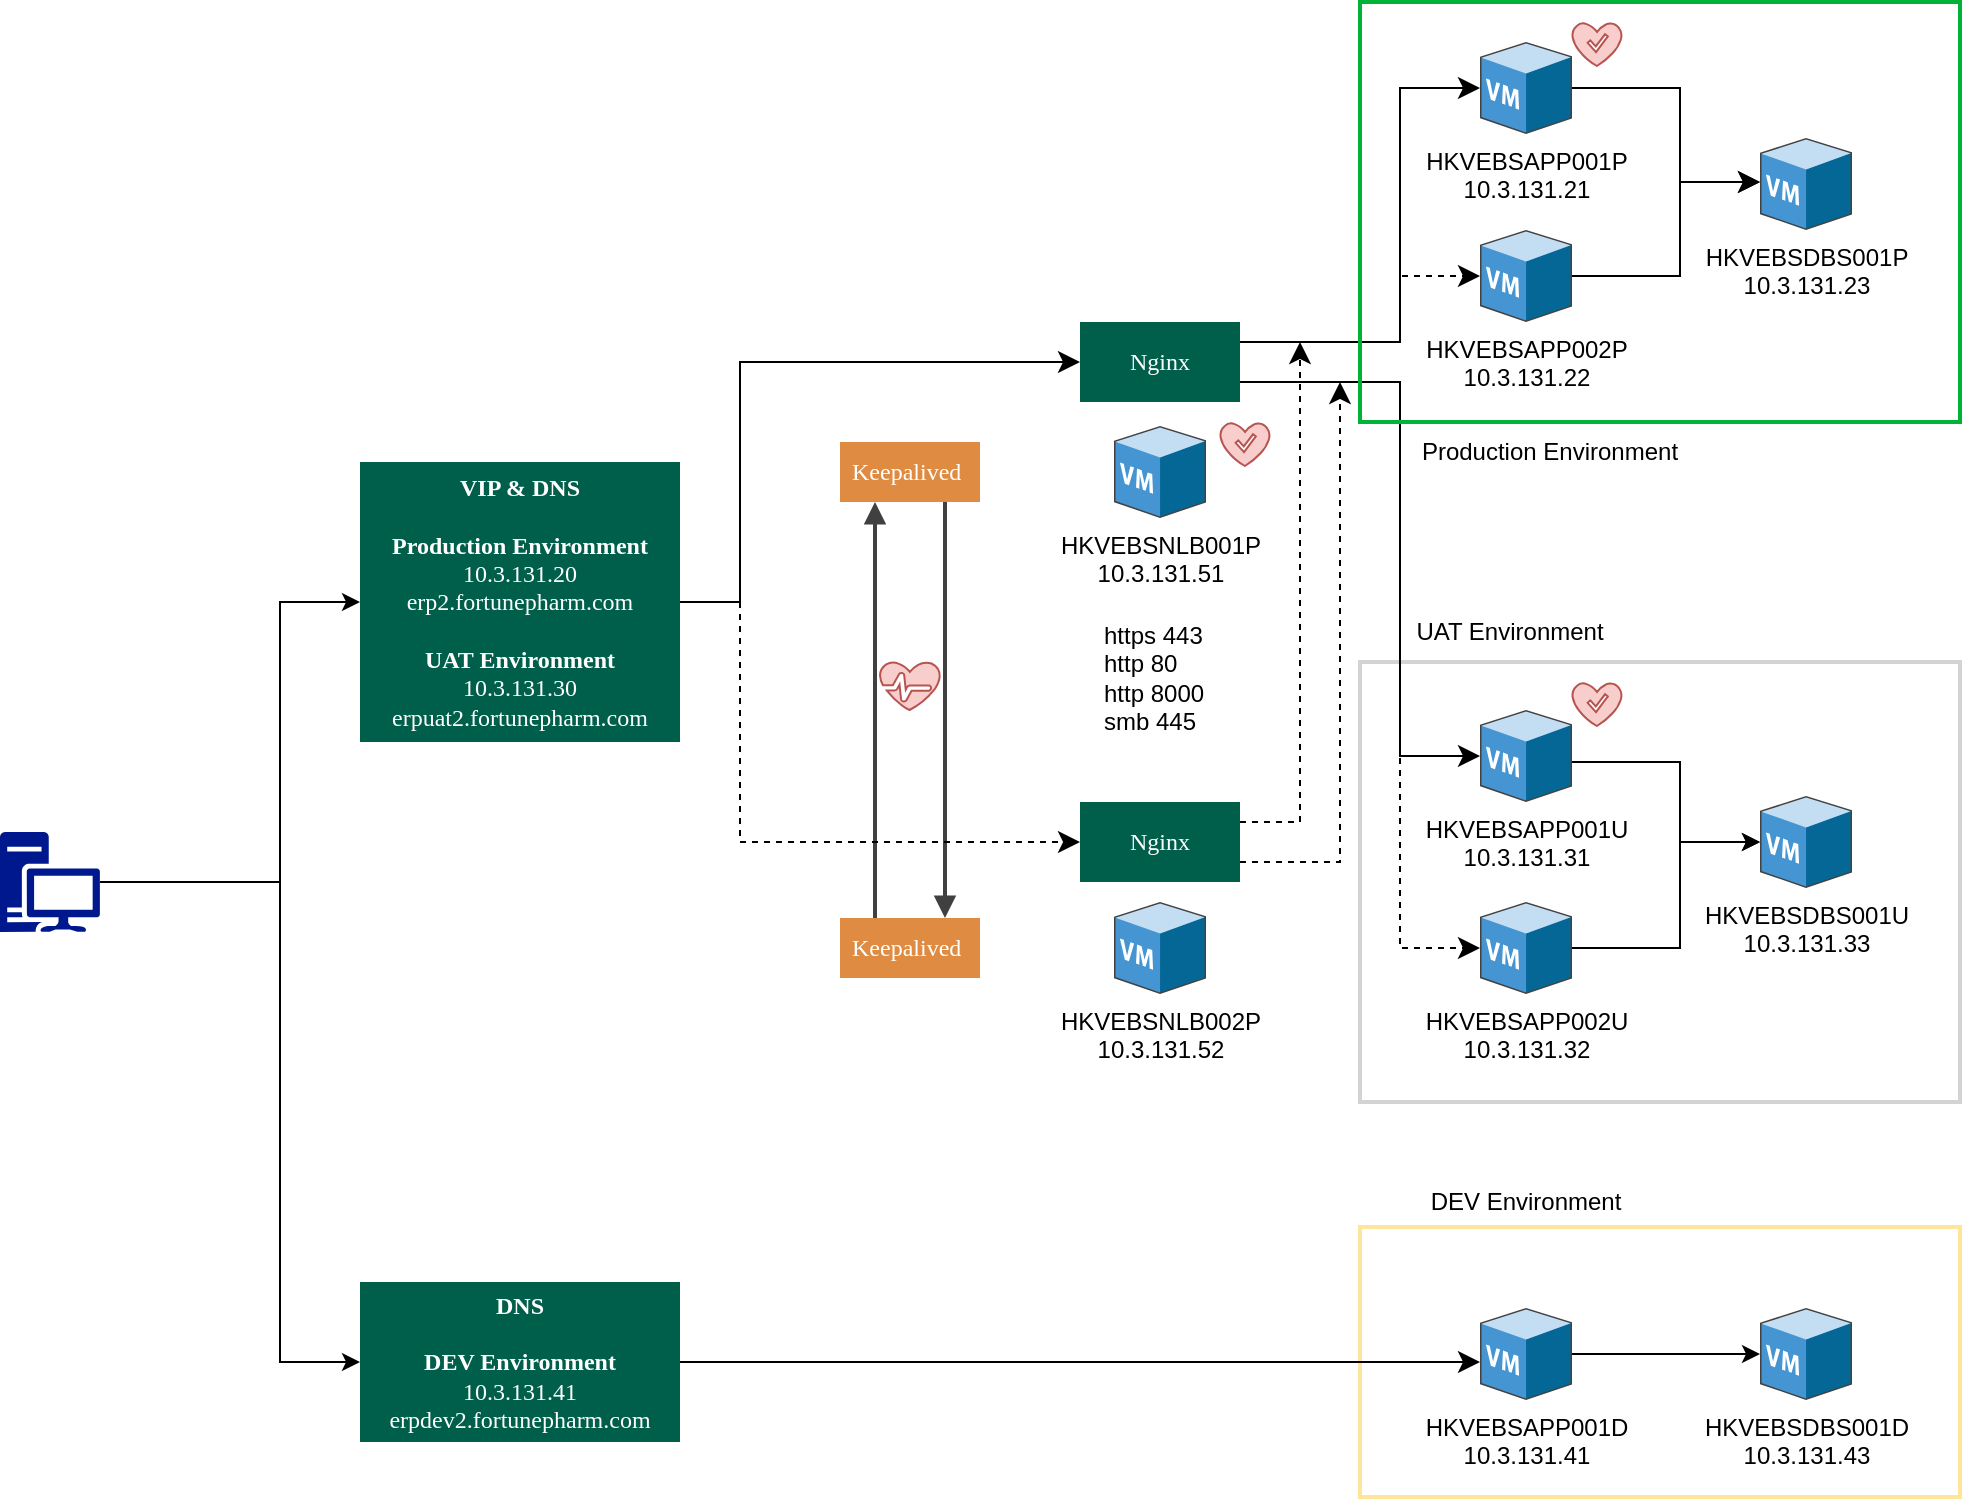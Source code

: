 <mxfile version="28.0.7">
  <diagram name="Page-1" id="8VxB4BbqgODA6P-S_9Hg">
    <mxGraphModel dx="1251" dy="694" grid="1" gridSize="10" guides="1" tooltips="1" connect="1" arrows="1" fold="1" page="1" pageScale="1" pageWidth="1169" pageHeight="827" math="0" shadow="0">
      <root>
        <mxCell id="0" />
        <mxCell id="1" parent="0" />
        <mxCell id="eBox8F9J_3k4DlokBTBl-56" value="" style="rounded=0;whiteSpace=wrap;html=1;strokeWidth=2;strokeColor=#FFE599;fillColor=none;" parent="1" vertex="1">
          <mxGeometry x="780" y="652.5" width="300" height="135" as="geometry" />
        </mxCell>
        <mxCell id="eBox8F9J_3k4DlokBTBl-44" value="" style="rounded=0;whiteSpace=wrap;html=1;fillColor=none;strokeColor=#d3d3d3;strokeWidth=2;" parent="1" vertex="1">
          <mxGeometry x="780" y="370" width="300" height="220" as="geometry" />
        </mxCell>
        <mxCell id="eBox8F9J_3k4DlokBTBl-2" value="&lt;div style=&quot;&quot;&gt;&lt;span style=&quot;background-color: transparent; color: light-dark(rgb(255, 255, 255), rgb(18, 18, 18));&quot;&gt;&lt;b&gt;VIP &amp;amp; DNS&lt;br&gt;&lt;br&gt;Production Environment&lt;/b&gt;&lt;/span&gt;&lt;/div&gt;&lt;div style=&quot;&quot;&gt;&lt;span style=&quot;background-color: transparent; color: light-dark(rgb(255, 255, 255), rgb(18, 18, 18));&quot;&gt;10.3.131.20&lt;/span&gt;&lt;/div&gt;&lt;div&gt;erp2.fortunepharm.com&lt;br&gt;&lt;br&gt;&lt;/div&gt;&lt;div&gt;&lt;div&gt;&lt;span style=&quot;background-color: transparent; color: light-dark(rgb(255, 255, 255), rgb(18, 18, 18));&quot;&gt;&lt;b&gt;UAT Environment&lt;/b&gt;&lt;/span&gt;&lt;/div&gt;&lt;div&gt;10.3.131.30&lt;br&gt;erpuat2.fortunepharm.com&lt;/div&gt;&lt;/div&gt;" style="align=center;verticalAlign=middle;fontFamily=Tahoma;fillColor=#005f4b;strokeColor=none;fontColor=#ffffff;strokeWidth=2;html=1;whiteSpace=wrap;spacing=6;fontStyle=0" parent="1" vertex="1">
          <mxGeometry x="280" y="270" width="160" height="140" as="geometry" />
        </mxCell>
        <mxCell id="eBox8F9J_3k4DlokBTBl-4" value="Keepalived" style="align=left;verticalAlign=middle;fontFamily=Tahoma;fillColor=#df8c42;strokeColor=none;fontColor=#ffffff;strokeWidth=2;html=1;whiteSpace=wrap;spacing=6;fontStyle=0" parent="1" vertex="1">
          <mxGeometry x="520" y="260" width="70" height="30" as="geometry" />
        </mxCell>
        <mxCell id="eBox8F9J_3k4DlokBTBl-5" value="Keepalived" style="align=left;verticalAlign=middle;fontFamily=Tahoma;fillColor=#df8c42;strokeColor=none;fontColor=#ffffff;strokeWidth=2;html=1;whiteSpace=wrap;spacing=6;fontStyle=0" parent="1" vertex="1">
          <mxGeometry x="520" y="498" width="70" height="30" as="geometry" />
        </mxCell>
        <mxCell id="eBox8F9J_3k4DlokBTBl-6" value="&lt;div&gt;&lt;span style=&quot;background-color: transparent; color: light-dark(rgb(0, 0, 0), rgb(255, 255, 255));&quot;&gt;HKVEBSNLB001P&lt;/span&gt;&lt;/div&gt;&lt;div&gt;&lt;span style=&quot;background-color: transparent; color: light-dark(rgb(0, 0, 0), rgb(255, 255, 255));&quot;&gt;10.3.131.51&lt;/span&gt;&lt;/div&gt;" style="sketch=0;shadow=0;dashed=0;html=1;labelPosition=center;verticalLabelPosition=bottom;verticalAlign=top;align=center;outlineConnect=0;shape=mxgraph.veeam.3d.virtual_machine;" parent="1" vertex="1">
          <mxGeometry x="657" y="252" width="46" height="46" as="geometry" />
        </mxCell>
        <mxCell id="eBox8F9J_3k4DlokBTBl-7" value="&lt;div&gt;&lt;span style=&quot;background-color: transparent; color: light-dark(rgb(0, 0, 0), rgb(255, 255, 255));&quot;&gt;HKVEBSNLB002P&lt;/span&gt;&lt;/div&gt;&lt;div&gt;&lt;span style=&quot;background-color: transparent; color: light-dark(rgb(0, 0, 0), rgb(255, 255, 255));&quot;&gt;10.3.131.52&lt;/span&gt;&lt;/div&gt;" style="sketch=0;shadow=0;dashed=0;html=1;labelPosition=center;verticalLabelPosition=bottom;verticalAlign=top;align=center;outlineConnect=0;shape=mxgraph.veeam.3d.virtual_machine;" parent="1" vertex="1">
          <mxGeometry x="657" y="490" width="46" height="46" as="geometry" />
        </mxCell>
        <mxCell id="eBox8F9J_3k4DlokBTBl-8" value="" style="edgeStyle=none;rounded=0;html=1;entryX=0.25;entryY=1;jettySize=auto;orthogonalLoop=1;strokeColor=#404040;strokeWidth=2;fontColor=#000000;jumpStyle=none;endArrow=block;endFill=1;startArrow=none;exitX=0.25;exitY=0;exitDx=0;exitDy=0;entryDx=0;entryDy=0;" parent="1" source="eBox8F9J_3k4DlokBTBl-5" target="eBox8F9J_3k4DlokBTBl-4" edge="1">
          <mxGeometry width="100" relative="1" as="geometry">
            <mxPoint x="240" y="430" as="sourcePoint" />
            <mxPoint x="340" y="430" as="targetPoint" />
          </mxGeometry>
        </mxCell>
        <mxCell id="eBox8F9J_3k4DlokBTBl-9" value="" style="edgeStyle=none;rounded=0;html=1;entryX=0.75;entryY=0;jettySize=auto;orthogonalLoop=1;strokeColor=#404040;strokeWidth=2;fontColor=#000000;jumpStyle=none;endArrow=block;endFill=1;startArrow=none;exitX=0.75;exitY=1;exitDx=0;exitDy=0;entryDx=0;entryDy=0;" parent="1" source="eBox8F9J_3k4DlokBTBl-4" target="eBox8F9J_3k4DlokBTBl-5" edge="1">
          <mxGeometry width="100" relative="1" as="geometry">
            <mxPoint x="550" y="390" as="sourcePoint" />
            <mxPoint x="550" y="310" as="targetPoint" />
          </mxGeometry>
        </mxCell>
        <mxCell id="eBox8F9J_3k4DlokBTBl-10" value="" style="verticalLabelPosition=bottom;html=1;verticalAlign=top;align=center;strokeColor=#b85450;fillColor=#f8cecc;shape=mxgraph.azure.health_monitoring;" parent="1" vertex="1">
          <mxGeometry x="540" y="370" width="30" height="24" as="geometry" />
        </mxCell>
        <mxCell id="eBox8F9J_3k4DlokBTBl-13" value="" style="endArrow=classic;html=1;rounded=0;exitX=1;exitY=0.5;exitDx=0;exitDy=0;exitPerimeter=0;entryX=0;entryY=0.5;entryDx=0;entryDy=0;" parent="1" source="eBox8F9J_3k4DlokBTBl-63" target="eBox8F9J_3k4DlokBTBl-2" edge="1">
          <mxGeometry width="50" height="50" relative="1" as="geometry">
            <mxPoint x="220" y="340" as="sourcePoint" />
            <mxPoint x="560" y="380" as="targetPoint" />
            <Array as="points">
              <mxPoint x="240" y="480" />
              <mxPoint x="240" y="340" />
            </Array>
          </mxGeometry>
        </mxCell>
        <mxCell id="eBox8F9J_3k4DlokBTBl-15" value="" style="edgeStyle=elbowEdgeStyle;elbow=horizontal;endArrow=classic;html=1;curved=0;rounded=0;endSize=8;startSize=8;entryX=0;entryY=0.5;entryDx=0;entryDy=0;" parent="1" target="eBox8F9J_3k4DlokBTBl-17" edge="1">
          <mxGeometry width="50" height="50" relative="1" as="geometry">
            <mxPoint x="440" y="340" as="sourcePoint" />
            <mxPoint x="600" y="220" as="targetPoint" />
            <Array as="points">
              <mxPoint x="470" y="270" />
            </Array>
          </mxGeometry>
        </mxCell>
        <mxCell id="eBox8F9J_3k4DlokBTBl-17" value="&lt;div style=&quot;&quot;&gt;Nginx&lt;/div&gt;" style="align=center;verticalAlign=middle;fontFamily=Tahoma;fillColor=#005f4b;strokeColor=none;fontColor=#ffffff;strokeWidth=2;html=1;whiteSpace=wrap;spacing=6;fontStyle=0" parent="1" vertex="1">
          <mxGeometry x="640" y="200" width="80" height="40" as="geometry" />
        </mxCell>
        <mxCell id="eBox8F9J_3k4DlokBTBl-21" value="" style="edgeStyle=elbowEdgeStyle;elbow=horizontal;endArrow=classic;html=1;curved=0;rounded=0;endSize=8;startSize=8;entryX=0;entryY=0.5;entryDx=0;entryDy=0;exitX=1;exitY=0.5;exitDx=0;exitDy=0;dashed=1;" parent="1" source="eBox8F9J_3k4DlokBTBl-2" target="eBox8F9J_3k4DlokBTBl-22" edge="1">
          <mxGeometry width="50" height="50" relative="1" as="geometry">
            <mxPoint x="440" y="580" as="sourcePoint" />
            <mxPoint x="600" y="460" as="targetPoint" />
            <Array as="points">
              <mxPoint x="470" y="400" />
            </Array>
          </mxGeometry>
        </mxCell>
        <mxCell id="eBox8F9J_3k4DlokBTBl-22" value="&lt;div style=&quot;&quot;&gt;Nginx&lt;/div&gt;" style="align=center;verticalAlign=middle;fontFamily=Tahoma;fillColor=#005f4b;strokeColor=none;fontColor=#ffffff;strokeWidth=2;html=1;whiteSpace=wrap;spacing=6;fontStyle=0;dashed=1;" parent="1" vertex="1">
          <mxGeometry x="640" y="440" width="80" height="40" as="geometry" />
        </mxCell>
        <mxCell id="eBox8F9J_3k4DlokBTBl-24" value="&lt;div&gt;HKVEBSAPP001P&lt;/div&gt;&lt;div&gt;10.3.131.21&lt;/div&gt;" style="sketch=0;shadow=0;dashed=0;html=1;labelPosition=center;verticalLabelPosition=bottom;verticalAlign=top;align=center;outlineConnect=0;shape=mxgraph.veeam.3d.virtual_machine;" parent="1" vertex="1">
          <mxGeometry x="840" y="60" width="46" height="46" as="geometry" />
        </mxCell>
        <mxCell id="eBox8F9J_3k4DlokBTBl-25" value="&lt;div&gt;HKVEBSAPP002P&lt;/div&gt;&lt;div&gt;10.3.131.22&lt;/div&gt;" style="sketch=0;shadow=0;dashed=0;html=1;labelPosition=center;verticalLabelPosition=bottom;verticalAlign=top;align=center;outlineConnect=0;shape=mxgraph.veeam.3d.virtual_machine;" parent="1" vertex="1">
          <mxGeometry x="840" y="154" width="46" height="46" as="geometry" />
        </mxCell>
        <mxCell id="eBox8F9J_3k4DlokBTBl-39" value="" style="edgeStyle=orthogonalEdgeStyle;rounded=0;orthogonalLoop=1;jettySize=auto;html=1;" parent="1" source="eBox8F9J_3k4DlokBTBl-26" target="eBox8F9J_3k4DlokBTBl-34" edge="1">
          <mxGeometry relative="1" as="geometry">
            <Array as="points">
              <mxPoint x="940" y="420" />
              <mxPoint x="940" y="460" />
            </Array>
          </mxGeometry>
        </mxCell>
        <mxCell id="eBox8F9J_3k4DlokBTBl-26" value="&lt;div&gt;HKVEBSAPP001U&lt;/div&gt;&lt;div&gt;10.3.131.31&lt;/div&gt;" style="sketch=0;shadow=0;dashed=0;html=1;labelPosition=center;verticalLabelPosition=bottom;verticalAlign=top;align=center;outlineConnect=0;shape=mxgraph.veeam.3d.virtual_machine;" parent="1" vertex="1">
          <mxGeometry x="840" y="394" width="46" height="46" as="geometry" />
        </mxCell>
        <mxCell id="eBox8F9J_3k4DlokBTBl-38" value="" style="edgeStyle=orthogonalEdgeStyle;rounded=0;orthogonalLoop=1;jettySize=auto;html=1;" parent="1" source="eBox8F9J_3k4DlokBTBl-27" target="eBox8F9J_3k4DlokBTBl-34" edge="1">
          <mxGeometry relative="1" as="geometry">
            <Array as="points">
              <mxPoint x="940" y="513" />
              <mxPoint x="940" y="460" />
            </Array>
          </mxGeometry>
        </mxCell>
        <mxCell id="eBox8F9J_3k4DlokBTBl-27" value="&lt;div&gt;HKVEBSAPP002U&lt;/div&gt;&lt;div&gt;10.3.131.32&lt;/div&gt;" style="sketch=0;shadow=0;dashed=0;html=1;labelPosition=center;verticalLabelPosition=bottom;verticalAlign=top;align=center;outlineConnect=0;shape=mxgraph.veeam.3d.virtual_machine;" parent="1" vertex="1">
          <mxGeometry x="840" y="490" width="46" height="46" as="geometry" />
        </mxCell>
        <mxCell id="eBox8F9J_3k4DlokBTBl-28" value="" style="edgeStyle=elbowEdgeStyle;elbow=horizontal;endArrow=classic;html=1;curved=0;rounded=0;endSize=8;startSize=8;" parent="1" target="eBox8F9J_3k4DlokBTBl-24" edge="1">
          <mxGeometry width="50" height="50" relative="1" as="geometry">
            <mxPoint x="720" y="210" as="sourcePoint" />
            <mxPoint x="780" y="220" as="targetPoint" />
            <Array as="points">
              <mxPoint x="800" y="190" />
            </Array>
          </mxGeometry>
        </mxCell>
        <mxCell id="eBox8F9J_3k4DlokBTBl-29" value="" style="edgeStyle=elbowEdgeStyle;elbow=horizontal;endArrow=classic;html=1;curved=0;rounded=0;endSize=8;startSize=8;exitX=1;exitY=0.25;exitDx=0;exitDy=0;dashed=1;" parent="1" source="eBox8F9J_3k4DlokBTBl-17" target="eBox8F9J_3k4DlokBTBl-25" edge="1">
          <mxGeometry width="50" height="50" relative="1" as="geometry">
            <mxPoint x="720" y="220" as="sourcePoint" />
            <mxPoint x="1150" y="210" as="targetPoint" />
            <Array as="points">
              <mxPoint x="800" y="240" />
            </Array>
          </mxGeometry>
        </mxCell>
        <mxCell id="eBox8F9J_3k4DlokBTBl-31" value="" style="edgeStyle=elbowEdgeStyle;elbow=horizontal;endArrow=classic;html=1;curved=0;rounded=0;endSize=8;startSize=8;exitX=1;exitY=0.75;exitDx=0;exitDy=0;" parent="1" source="eBox8F9J_3k4DlokBTBl-17" target="eBox8F9J_3k4DlokBTBl-26" edge="1">
          <mxGeometry width="50" height="50" relative="1" as="geometry">
            <mxPoint x="810" y="270" as="sourcePoint" />
            <mxPoint x="930" y="335" as="targetPoint" />
            <Array as="points">
              <mxPoint x="800" y="320" />
            </Array>
          </mxGeometry>
        </mxCell>
        <mxCell id="eBox8F9J_3k4DlokBTBl-32" value="" style="edgeStyle=elbowEdgeStyle;elbow=horizontal;endArrow=classic;html=1;curved=0;rounded=0;endSize=8;startSize=8;dashed=1;" parent="1" target="eBox8F9J_3k4DlokBTBl-27" edge="1">
          <mxGeometry width="50" height="50" relative="1" as="geometry">
            <mxPoint x="730" y="230" as="sourcePoint" />
            <mxPoint x="1100" y="415" as="targetPoint" />
            <Array as="points">
              <mxPoint x="800" y="370" />
            </Array>
          </mxGeometry>
        </mxCell>
        <mxCell id="eBox8F9J_3k4DlokBTBl-33" value="&lt;div&gt;HKVEBSDBS001P&lt;/div&gt;&lt;div&gt;10.3.131.23&lt;/div&gt;" style="sketch=0;shadow=0;dashed=0;html=1;labelPosition=center;verticalLabelPosition=bottom;verticalAlign=top;align=center;outlineConnect=0;shape=mxgraph.veeam.3d.virtual_machine;" parent="1" vertex="1">
          <mxGeometry x="980" y="108" width="46" height="46" as="geometry" />
        </mxCell>
        <mxCell id="eBox8F9J_3k4DlokBTBl-34" value="&lt;div&gt;HKVEBSDBS001U&lt;/div&gt;&lt;div&gt;10.3.131.33&lt;/div&gt;" style="sketch=0;shadow=0;dashed=0;html=1;labelPosition=center;verticalLabelPosition=bottom;verticalAlign=top;align=center;outlineConnect=0;shape=mxgraph.veeam.3d.virtual_machine;" parent="1" vertex="1">
          <mxGeometry x="980" y="437" width="46" height="46" as="geometry" />
        </mxCell>
        <mxCell id="eBox8F9J_3k4DlokBTBl-35" value="" style="edgeStyle=elbowEdgeStyle;elbow=horizontal;endArrow=classic;html=1;curved=0;rounded=0;endSize=8;startSize=8;" parent="1" source="eBox8F9J_3k4DlokBTBl-24" target="eBox8F9J_3k4DlokBTBl-33" edge="1">
          <mxGeometry width="50" height="50" relative="1" as="geometry">
            <mxPoint x="820" y="203" as="sourcePoint" />
            <mxPoint x="970" y="130" as="targetPoint" />
            <Array as="points">
              <mxPoint x="940" y="130" />
            </Array>
          </mxGeometry>
        </mxCell>
        <mxCell id="eBox8F9J_3k4DlokBTBl-36" value="" style="edgeStyle=elbowEdgeStyle;elbow=horizontal;endArrow=classic;html=1;curved=0;rounded=0;endSize=8;startSize=8;" parent="1" source="eBox8F9J_3k4DlokBTBl-25" edge="1">
          <mxGeometry width="50" height="50" relative="1" as="geometry">
            <mxPoint x="1030" y="263" as="sourcePoint" />
            <mxPoint x="980" y="130" as="targetPoint" />
            <Array as="points">
              <mxPoint x="940" y="150" />
            </Array>
          </mxGeometry>
        </mxCell>
        <mxCell id="eBox8F9J_3k4DlokBTBl-43" value="" style="rounded=0;whiteSpace=wrap;html=1;fillColor=none;strokeColor=#00B336;strokeWidth=2;" parent="1" vertex="1">
          <mxGeometry x="780" y="40" width="300" height="210" as="geometry" />
        </mxCell>
        <mxCell id="eBox8F9J_3k4DlokBTBl-41" value="" style="edgeStyle=elbowEdgeStyle;elbow=horizontal;endArrow=classic;html=1;curved=0;rounded=0;endSize=8;startSize=8;exitX=1;exitY=0.5;exitDx=0;exitDy=0;dashed=1;" parent="1" edge="1">
          <mxGeometry width="50" height="50" relative="1" as="geometry">
            <mxPoint x="720" y="450" as="sourcePoint" />
            <mxPoint x="750" y="210" as="targetPoint" />
            <Array as="points">
              <mxPoint x="750" y="430" />
            </Array>
          </mxGeometry>
        </mxCell>
        <mxCell id="eBox8F9J_3k4DlokBTBl-42" value="" style="edgeStyle=elbowEdgeStyle;elbow=horizontal;endArrow=classic;html=1;curved=0;rounded=0;endSize=8;startSize=8;exitX=1;exitY=0.75;exitDx=0;exitDy=0;dashed=1;" parent="1" source="eBox8F9J_3k4DlokBTBl-22" edge="1">
          <mxGeometry width="50" height="50" relative="1" as="geometry">
            <mxPoint x="990" y="660" as="sourcePoint" />
            <mxPoint x="770" y="230" as="targetPoint" />
            <Array as="points">
              <mxPoint x="770" y="330" />
            </Array>
          </mxGeometry>
        </mxCell>
        <mxCell id="eBox8F9J_3k4DlokBTBl-46" value="Production Environment" style="text;html=1;align=center;verticalAlign=middle;whiteSpace=wrap;rounded=0;" parent="1" vertex="1">
          <mxGeometry x="800" y="250" width="150" height="30" as="geometry" />
        </mxCell>
        <mxCell id="eBox8F9J_3k4DlokBTBl-47" value="UAT Environment" style="text;html=1;align=center;verticalAlign=middle;whiteSpace=wrap;rounded=0;" parent="1" vertex="1">
          <mxGeometry x="780" y="340" width="150" height="30" as="geometry" />
        </mxCell>
        <mxCell id="eBox8F9J_3k4DlokBTBl-49" value="" style="verticalLabelPosition=bottom;html=1;verticalAlign=top;align=center;strokeColor=#b85450;fillColor=#f8cecc;shape=mxgraph.azure.healthy;" parent="1" vertex="1">
          <mxGeometry x="886" y="50" width="25" height="22" as="geometry" />
        </mxCell>
        <mxCell id="eBox8F9J_3k4DlokBTBl-50" value="" style="verticalLabelPosition=bottom;html=1;verticalAlign=top;align=center;strokeColor=#b85450;fillColor=#f8cecc;shape=mxgraph.azure.healthy;" parent="1" vertex="1">
          <mxGeometry x="886" y="380" width="25" height="22" as="geometry" />
        </mxCell>
        <mxCell id="eBox8F9J_3k4DlokBTBl-51" value="" style="verticalLabelPosition=bottom;html=1;verticalAlign=top;align=center;strokeColor=#b85450;fillColor=#f8cecc;shape=mxgraph.azure.healthy;" parent="1" vertex="1">
          <mxGeometry x="710" y="250" width="25" height="22" as="geometry" />
        </mxCell>
        <mxCell id="eBox8F9J_3k4DlokBTBl-57" value="DEV Environment" style="text;html=1;align=center;verticalAlign=middle;whiteSpace=wrap;rounded=0;" parent="1" vertex="1">
          <mxGeometry x="788" y="625" width="150" height="30" as="geometry" />
        </mxCell>
        <mxCell id="eBox8F9J_3k4DlokBTBl-58" value="&lt;div&gt;HKVEBSAPP001D&lt;/div&gt;&lt;div&gt;10.3.131.41&lt;/div&gt;" style="sketch=0;shadow=0;dashed=0;html=1;labelPosition=center;verticalLabelPosition=bottom;verticalAlign=top;align=center;outlineConnect=0;shape=mxgraph.veeam.3d.virtual_machine;" parent="1" vertex="1">
          <mxGeometry x="840" y="693" width="46" height="46" as="geometry" />
        </mxCell>
        <mxCell id="eBox8F9J_3k4DlokBTBl-59" value="&lt;div&gt;HKVEBSDBS001D&lt;/div&gt;&lt;div&gt;10.3.131.4&lt;span style=&quot;background-color: transparent; color: light-dark(rgb(0, 0, 0), rgb(255, 255, 255));&quot;&gt;3&lt;/span&gt;&lt;/div&gt;" style="sketch=0;shadow=0;dashed=0;html=1;labelPosition=center;verticalLabelPosition=bottom;verticalAlign=top;align=center;outlineConnect=0;shape=mxgraph.veeam.3d.virtual_machine;" parent="1" vertex="1">
          <mxGeometry x="980" y="693" width="46" height="46" as="geometry" />
        </mxCell>
        <mxCell id="eBox8F9J_3k4DlokBTBl-60" value="" style="edgeStyle=orthogonalEdgeStyle;rounded=0;orthogonalLoop=1;jettySize=auto;html=1;" parent="1" source="eBox8F9J_3k4DlokBTBl-58" target="eBox8F9J_3k4DlokBTBl-59" edge="1">
          <mxGeometry relative="1" as="geometry">
            <mxPoint x="1110" y="550" as="sourcePoint" />
            <mxPoint x="1034" y="490" as="targetPoint" />
            <Array as="points">
              <mxPoint x="940" y="716" />
              <mxPoint x="940" y="716" />
            </Array>
          </mxGeometry>
        </mxCell>
        <mxCell id="eBox8F9J_3k4DlokBTBl-61" value="&lt;div style=&quot;&quot;&gt;&lt;span style=&quot;background-color: transparent; color: light-dark(rgb(255, 255, 255), rgb(18, 18, 18));&quot;&gt;&lt;b&gt;DNS&lt;br&gt;&lt;br&gt;DEV Environment&lt;/b&gt;&lt;/span&gt;&lt;/div&gt;&lt;div style=&quot;&quot;&gt;&lt;span style=&quot;background-color: transparent; color: light-dark(rgb(255, 255, 255), rgb(18, 18, 18));&quot;&gt;10.3.131.41&lt;/span&gt;&lt;/div&gt;&lt;div style=&quot;&quot;&gt;&lt;span style=&quot;background-color: transparent; color: light-dark(rgb(255, 255, 255), rgb(18, 18, 18));&quot;&gt;erpdev2.fortunepharm.com&lt;/span&gt;&lt;/div&gt;" style="align=center;verticalAlign=middle;fontFamily=Tahoma;fillColor=#005f4b;strokeColor=none;fontColor=#ffffff;strokeWidth=2;html=1;whiteSpace=wrap;spacing=6;fontStyle=0" parent="1" vertex="1">
          <mxGeometry x="280" y="680" width="160" height="80" as="geometry" />
        </mxCell>
        <mxCell id="eBox8F9J_3k4DlokBTBl-62" value="" style="edgeStyle=elbowEdgeStyle;elbow=horizontal;endArrow=classic;html=1;curved=0;rounded=0;endSize=8;startSize=8;exitX=1;exitY=0.5;exitDx=0;exitDy=0;entryX=0;entryY=0.587;entryDx=0;entryDy=0;entryPerimeter=0;" parent="1" source="eBox8F9J_3k4DlokBTBl-61" target="eBox8F9J_3k4DlokBTBl-58" edge="1">
          <mxGeometry width="50" height="50" relative="1" as="geometry">
            <mxPoint x="520" y="330" as="sourcePoint" />
            <mxPoint x="770" y="720" as="targetPoint" />
            <Array as="points">
              <mxPoint x="600" y="700" />
            </Array>
          </mxGeometry>
        </mxCell>
        <mxCell id="eBox8F9J_3k4DlokBTBl-63" value="" style="sketch=0;aspect=fixed;pointerEvents=1;shadow=0;dashed=0;html=1;strokeColor=none;labelPosition=center;verticalLabelPosition=bottom;verticalAlign=top;align=center;fillColor=#00188D;shape=mxgraph.mscae.enterprise.workstation_client" parent="1" vertex="1">
          <mxGeometry x="100" y="455" width="50" height="50" as="geometry" />
        </mxCell>
        <mxCell id="eBox8F9J_3k4DlokBTBl-64" value="" style="endArrow=classic;html=1;rounded=0;exitX=1;exitY=0.5;exitDx=0;exitDy=0;exitPerimeter=0;" parent="1" source="eBox8F9J_3k4DlokBTBl-63" edge="1">
          <mxGeometry width="50" height="50" relative="1" as="geometry">
            <mxPoint x="515" y="806" as="sourcePoint" />
            <mxPoint x="280" y="720" as="targetPoint" />
            <Array as="points">
              <mxPoint x="240" y="480" />
              <mxPoint x="240" y="720" />
            </Array>
          </mxGeometry>
        </mxCell>
        <mxCell id="nVfAwzh1GjZHDD5CkFPl-1" value="&lt;h1 style=&quot;margin-top: 0px;&quot;&gt;&lt;br&gt;&lt;/h1&gt;&lt;p&gt;https 443&lt;br&gt;http 80&lt;br&gt;http 8000&lt;br&gt;smb 445&lt;/p&gt;" style="text;html=1;whiteSpace=wrap;overflow=hidden;rounded=0;" vertex="1" parent="1">
          <mxGeometry x="650" y="298" width="60" height="110" as="geometry" />
        </mxCell>
      </root>
    </mxGraphModel>
  </diagram>
</mxfile>
